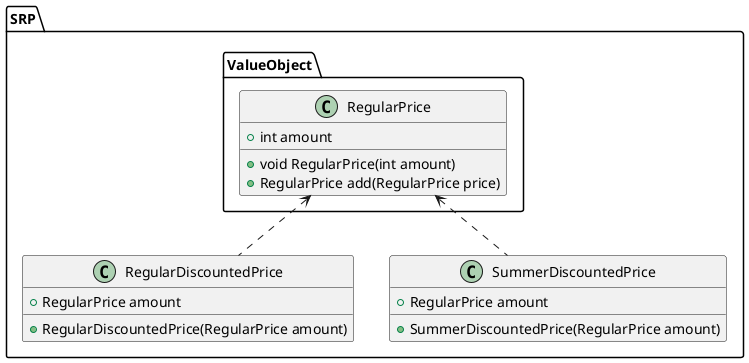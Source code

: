 @startuml SRP

package SRP {
  package ValueObject {
    class RegularPrice {
      + int amount
      + void RegularPrice(int amount)
      + RegularPrice add(RegularPrice price)
    }
  }

  class RegularDiscountedPrice {
    + RegularPrice amount
    + RegularDiscountedPrice(RegularPrice amount)
  }

  class SummerDiscountedPrice {
    + RegularPrice amount
    + SummerDiscountedPrice(RegularPrice amount)
  }

  RegularPrice <.. RegularDiscountedPrice
  RegularPrice <.. SummerDiscountedPrice
}


@enduml